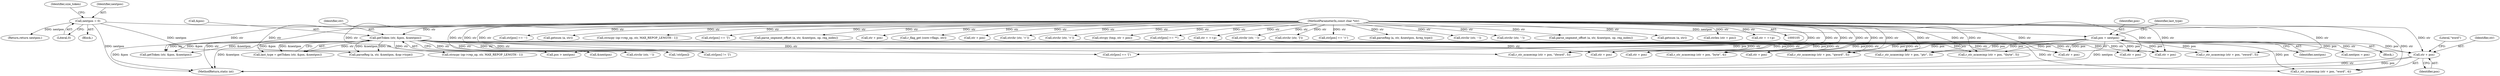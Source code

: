 digraph "0_radare2_9b46d38dd3c4de6048a488b655c7319f845af185@pointer" {
"1000187" [label="(Call,str + pos)"];
"1000107" [label="(MethodParameterIn,const char *str)"];
"1000142" [label="(Call,getToken (str, &pos, &nextpos))"];
"1000137" [label="(Call,pos = nextpos)"];
"1000113" [label="(Call,nextpos = 0)"];
"1000404" [label="(Call,str[pos] == '-')"];
"1000929" [label="(Call,getnum (a, str))"];
"1000141" [label="(Identifier,last_type)"];
"1000162" [label="(Call,str + pos)"];
"1000877" [label="(Call,strncpy (op->rep_op, str, MAX_REPOP_LENGTH - 1))"];
"1000142" [label="(Call,getToken (str, &pos, &nextpos))"];
"1000409" [label="(Call,str[pos] == ']')"];
"1000237" [label="(Call,str + pos)"];
"1000554" [label="(Call,parse_segment_offset (a, str, &nextpos, op, reg_index))"];
"1000667" [label="(Call,str + pos)"];
"1000314" [label="(Call,str[pos] == '[')"];
"1000832" [label="(Call,r_flag_get (core->flags, str))"];
"1000140" [label="(Call,last_type = getToken (str, &pos, &nextpos))"];
"1000138" [label="(Identifier,pos)"];
"1000110" [label="(Block,)"];
"1000115" [label="(Literal,0)"];
"1000673" [label="(Call,str + pos)"];
"1000708" [label="(Call,strncpy (op->rep_op, str, MAX_REPOP_LENGTH - 1))"];
"1000932" [label="(Return,return nextpos;)"];
"1000186" [label="(Call,r_str_ncasecmp (str + pos, \"word\", 4))"];
"1000136" [label="(Block,)"];
"1000261" [label="(Call,r_str_ncasecmp (str + pos, \"oword\", 5))"];
"1000909" [label="(Call,strchr (str, '-'))"];
"1000161" [label="(Call,r_str_ncasecmp (str + pos, \"byte\", 4))"];
"1000627" [label="(Call,strchr (str, '+'))"];
"1000150" [label="(Call,r_str_ncasecmp (str + pos, \"ptr\", 3))"];
"1000598" [label="(Call,strchr (str, '+'))"];
"1000151" [label="(Call,str + pos)"];
"1000113" [label="(Call,nextpos = 0)"];
"1000671" [label="(Call,strcpy (tmp, str + pos))"];
"1000190" [label="(Literal,\"word\")"];
"1000377" [label="(Call,!str[pos])"];
"1000458" [label="(Call,str[pos] == '*')"];
"1000858" [label="(Call,str = ++p)"];
"1000934" [label="(MethodReturn,static int)"];
"1000107" [label="(MethodParameterIn,const char *str)"];
"1000846" [label="(Call,strchr (str, '-'))"];
"1000211" [label="(Call,r_str_ncasecmp (str + pos, \"dword\", 5))"];
"1000287" [label="(Call,str + pos)"];
"1000731" [label="(Call,parseReg (a, str, &nextpos, &op->type))"];
"1000189" [label="(Identifier,pos)"];
"1000187" [label="(Call,str + pos)"];
"1000639" [label="(Call,strchr (str, ']'))"];
"1000398" [label="(Call,str[pos] == '+')"];
"1000489" [label="(Call,parseReg (a, str, &nextpos, &reg_type))"];
"1000119" [label="(Identifier,size_token)"];
"1000633" [label="(Call,strchr (str, '-'))"];
"1000139" [label="(Identifier,nextpos)"];
"1000212" [label="(Call,str + pos)"];
"1000137" [label="(Call,pos = nextpos)"];
"1000236" [label="(Call,r_str_ncasecmp (str + pos, \"qword\", 5))"];
"1000114" [label="(Identifier,nextpos)"];
"1000286" [label="(Call,r_str_ncasecmp (str + pos, \"tbyte\", 5))"];
"1000146" [label="(Call,&nextpos)"];
"1000188" [label="(Identifier,str)"];
"1000612" [label="(Call,strchr (str, '-'))"];
"1000771" [label="(Call,parse_segment_offset (a, str, &nextpos, op, reg_index))"];
"1000143" [label="(Identifier,str)"];
"1000696" [label="(Call,nextpos = pos)"];
"1000866" [label="(Call,getnum (a, str))"];
"1000361" [label="(Call,str[pos] != ']')"];
"1000666" [label="(Call,strlen (str + pos))"];
"1000385" [label="(Call,getToken (str, &pos, &nextpos))"];
"1000262" [label="(Call,str + pos)"];
"1000368" [label="(Call,pos > nextpos)"];
"1000921" [label="(Call,str = ++p)"];
"1000144" [label="(Call,&pos)"];
"1000187" -> "1000186"  [label="AST: "];
"1000187" -> "1000189"  [label="CFG: "];
"1000188" -> "1000187"  [label="AST: "];
"1000189" -> "1000187"  [label="AST: "];
"1000190" -> "1000187"  [label="CFG: "];
"1000187" -> "1000934"  [label="DDG: str"];
"1000187" -> "1000934"  [label="DDG: pos"];
"1000107" -> "1000187"  [label="DDG: str"];
"1000142" -> "1000187"  [label="DDG: str"];
"1000137" -> "1000187"  [label="DDG: pos"];
"1000107" -> "1000105"  [label="AST: "];
"1000107" -> "1000934"  [label="DDG: str"];
"1000107" -> "1000142"  [label="DDG: str"];
"1000107" -> "1000150"  [label="DDG: str"];
"1000107" -> "1000151"  [label="DDG: str"];
"1000107" -> "1000161"  [label="DDG: str"];
"1000107" -> "1000162"  [label="DDG: str"];
"1000107" -> "1000186"  [label="DDG: str"];
"1000107" -> "1000211"  [label="DDG: str"];
"1000107" -> "1000212"  [label="DDG: str"];
"1000107" -> "1000236"  [label="DDG: str"];
"1000107" -> "1000237"  [label="DDG: str"];
"1000107" -> "1000261"  [label="DDG: str"];
"1000107" -> "1000262"  [label="DDG: str"];
"1000107" -> "1000286"  [label="DDG: str"];
"1000107" -> "1000287"  [label="DDG: str"];
"1000107" -> "1000314"  [label="DDG: str"];
"1000107" -> "1000361"  [label="DDG: str"];
"1000107" -> "1000377"  [label="DDG: str"];
"1000107" -> "1000385"  [label="DDG: str"];
"1000107" -> "1000398"  [label="DDG: str"];
"1000107" -> "1000404"  [label="DDG: str"];
"1000107" -> "1000409"  [label="DDG: str"];
"1000107" -> "1000458"  [label="DDG: str"];
"1000107" -> "1000489"  [label="DDG: str"];
"1000107" -> "1000554"  [label="DDG: str"];
"1000107" -> "1000598"  [label="DDG: str"];
"1000107" -> "1000612"  [label="DDG: str"];
"1000107" -> "1000627"  [label="DDG: str"];
"1000107" -> "1000633"  [label="DDG: str"];
"1000107" -> "1000639"  [label="DDG: str"];
"1000107" -> "1000666"  [label="DDG: str"];
"1000107" -> "1000667"  [label="DDG: str"];
"1000107" -> "1000671"  [label="DDG: str"];
"1000107" -> "1000673"  [label="DDG: str"];
"1000107" -> "1000708"  [label="DDG: str"];
"1000107" -> "1000731"  [label="DDG: str"];
"1000107" -> "1000771"  [label="DDG: str"];
"1000107" -> "1000832"  [label="DDG: str"];
"1000107" -> "1000846"  [label="DDG: str"];
"1000107" -> "1000858"  [label="DDG: str"];
"1000107" -> "1000866"  [label="DDG: str"];
"1000107" -> "1000877"  [label="DDG: str"];
"1000107" -> "1000909"  [label="DDG: str"];
"1000107" -> "1000921"  [label="DDG: str"];
"1000107" -> "1000929"  [label="DDG: str"];
"1000142" -> "1000140"  [label="AST: "];
"1000142" -> "1000146"  [label="CFG: "];
"1000143" -> "1000142"  [label="AST: "];
"1000144" -> "1000142"  [label="AST: "];
"1000146" -> "1000142"  [label="AST: "];
"1000140" -> "1000142"  [label="CFG: "];
"1000142" -> "1000934"  [label="DDG: &pos"];
"1000142" -> "1000934"  [label="DDG: &nextpos"];
"1000142" -> "1000140"  [label="DDG: str"];
"1000142" -> "1000140"  [label="DDG: &pos"];
"1000142" -> "1000140"  [label="DDG: &nextpos"];
"1000142" -> "1000150"  [label="DDG: str"];
"1000142" -> "1000151"  [label="DDG: str"];
"1000142" -> "1000161"  [label="DDG: str"];
"1000142" -> "1000162"  [label="DDG: str"];
"1000142" -> "1000186"  [label="DDG: str"];
"1000142" -> "1000211"  [label="DDG: str"];
"1000142" -> "1000212"  [label="DDG: str"];
"1000142" -> "1000236"  [label="DDG: str"];
"1000142" -> "1000237"  [label="DDG: str"];
"1000142" -> "1000261"  [label="DDG: str"];
"1000142" -> "1000262"  [label="DDG: str"];
"1000142" -> "1000286"  [label="DDG: str"];
"1000142" -> "1000287"  [label="DDG: str"];
"1000142" -> "1000314"  [label="DDG: str"];
"1000142" -> "1000361"  [label="DDG: str"];
"1000142" -> "1000377"  [label="DDG: str"];
"1000142" -> "1000385"  [label="DDG: str"];
"1000142" -> "1000385"  [label="DDG: &pos"];
"1000142" -> "1000385"  [label="DDG: &nextpos"];
"1000142" -> "1000708"  [label="DDG: str"];
"1000142" -> "1000731"  [label="DDG: str"];
"1000142" -> "1000731"  [label="DDG: &nextpos"];
"1000142" -> "1000909"  [label="DDG: str"];
"1000137" -> "1000136"  [label="AST: "];
"1000137" -> "1000139"  [label="CFG: "];
"1000138" -> "1000137"  [label="AST: "];
"1000139" -> "1000137"  [label="AST: "];
"1000141" -> "1000137"  [label="CFG: "];
"1000137" -> "1000934"  [label="DDG: nextpos"];
"1000113" -> "1000137"  [label="DDG: nextpos"];
"1000137" -> "1000150"  [label="DDG: pos"];
"1000137" -> "1000151"  [label="DDG: pos"];
"1000137" -> "1000161"  [label="DDG: pos"];
"1000137" -> "1000162"  [label="DDG: pos"];
"1000137" -> "1000186"  [label="DDG: pos"];
"1000137" -> "1000211"  [label="DDG: pos"];
"1000137" -> "1000212"  [label="DDG: pos"];
"1000137" -> "1000236"  [label="DDG: pos"];
"1000137" -> "1000237"  [label="DDG: pos"];
"1000137" -> "1000261"  [label="DDG: pos"];
"1000137" -> "1000262"  [label="DDG: pos"];
"1000137" -> "1000286"  [label="DDG: pos"];
"1000137" -> "1000287"  [label="DDG: pos"];
"1000137" -> "1000368"  [label="DDG: pos"];
"1000137" -> "1000696"  [label="DDG: pos"];
"1000113" -> "1000110"  [label="AST: "];
"1000113" -> "1000115"  [label="CFG: "];
"1000114" -> "1000113"  [label="AST: "];
"1000115" -> "1000113"  [label="AST: "];
"1000119" -> "1000113"  [label="CFG: "];
"1000113" -> "1000934"  [label="DDG: nextpos"];
"1000113" -> "1000368"  [label="DDG: nextpos"];
"1000113" -> "1000932"  [label="DDG: nextpos"];
}
